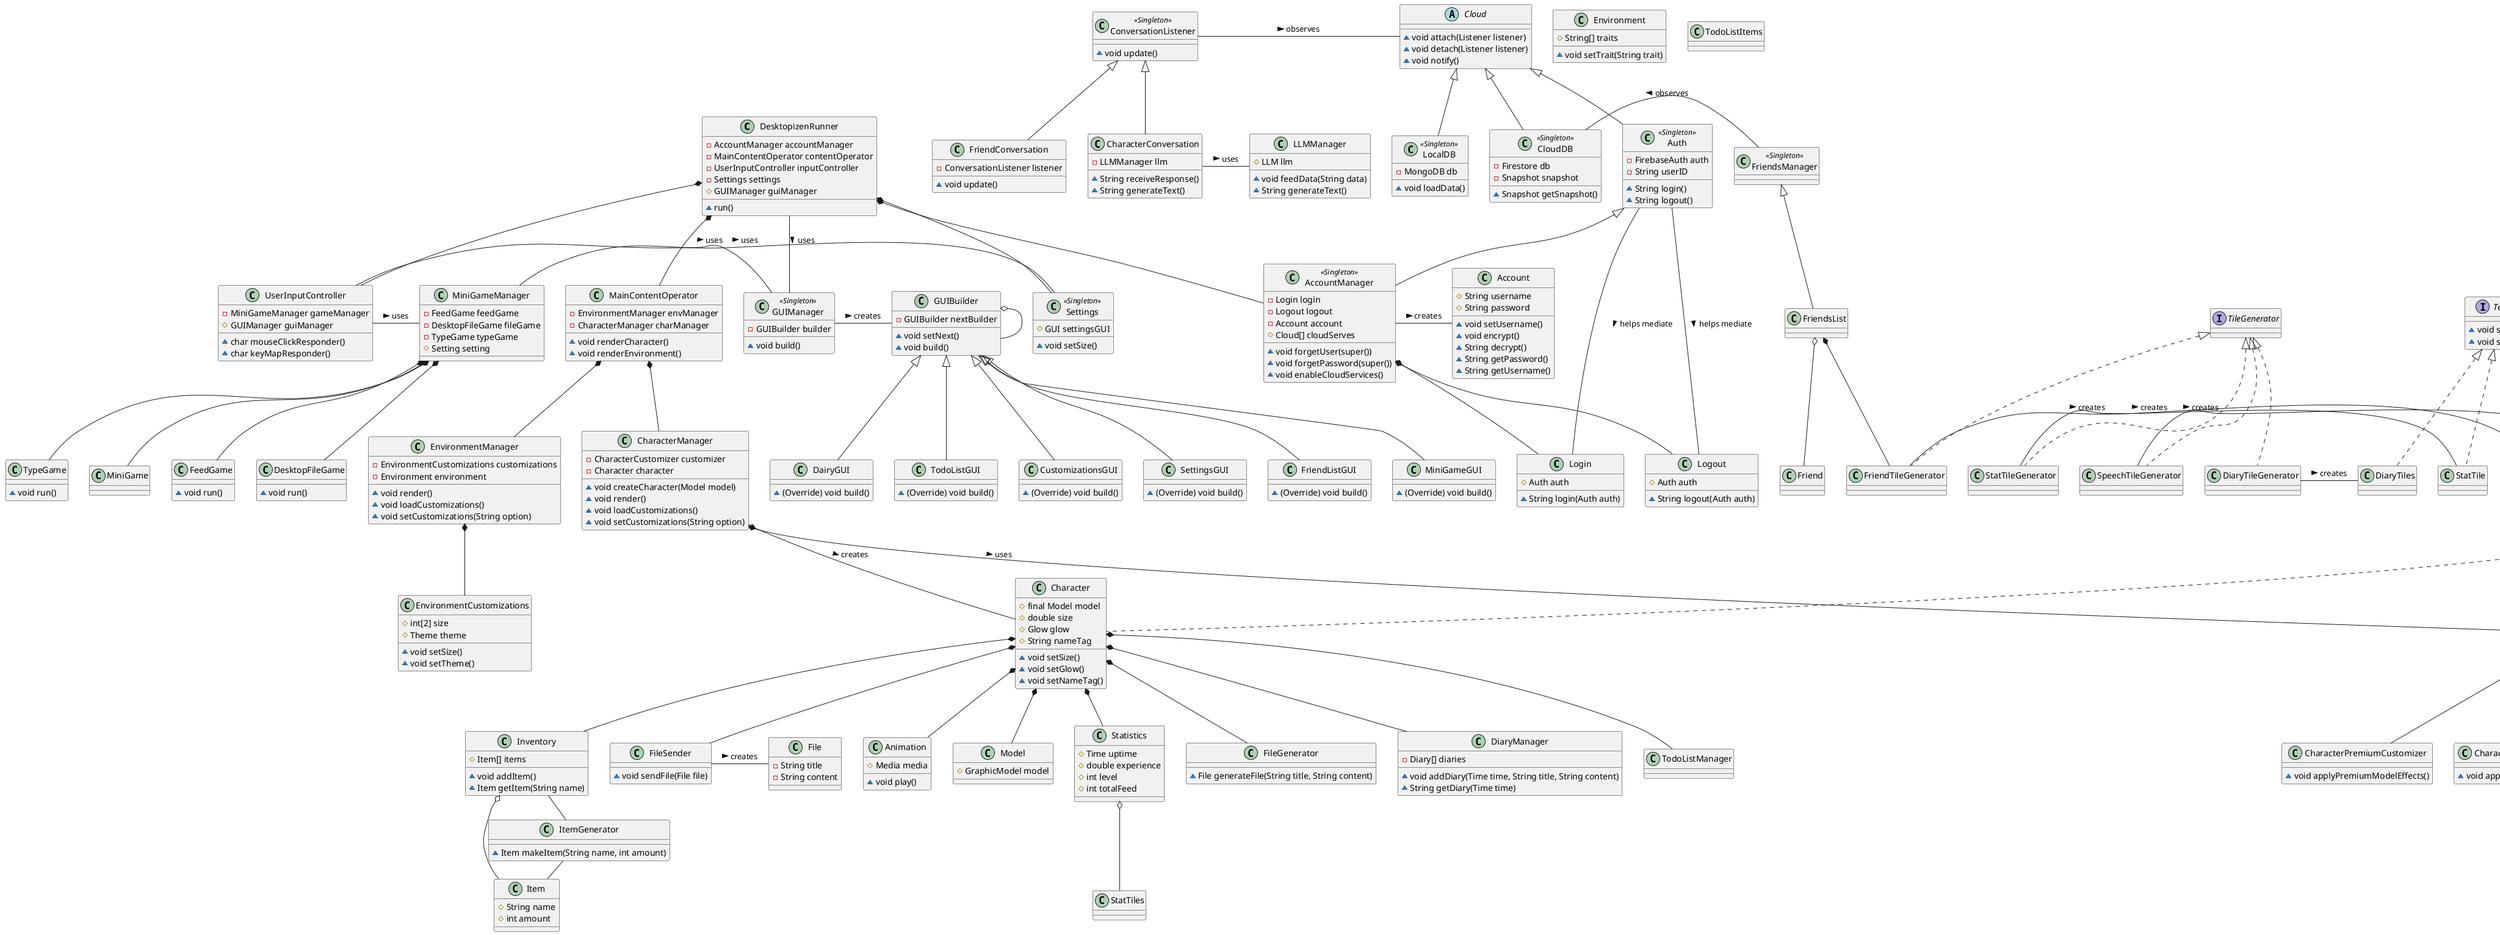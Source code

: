 @startuml

'note static public getters for the settings page so all guis and shitters can get the settings'

'Master class list'

class DesktopizenRunner{
    -AccountManager accountManager
    -MainContentOperator contentOperator
    -UserInputController inputController
    -Settings settings
    #GUIManager guiManager
    ~run()
}

class AccountManager <<Singleton>> extends Auth{
    -Login login
    -Logout logout
    -Account account
    #Cloud[] cloudServes
    ~void forgetUser(super())
    ~void forgetPassword(super())
    ~void enableCloudServices()
}

class Account{
    #String username
    #String password
    ~void setUsername()
    ~void encrypt()
    ~String decrypt()
    ~String getPassword()
    ~String getUsername()
}

class Login{
    #Auth auth
    ~String login(Auth auth)
}

class Logout{
    #Auth auth
    ~String logout(Auth auth)
}

class UserInputController{
    -MiniGameManager gameManager
    #GUIManager guiManager
    ~char mouseClickResponder()
    ~char keyMapResponder()
}

class MainContentOperator{
    -EnvironmentManager envManager
    -CharacterManager charManager
    ~void renderCharacter()
    ~void renderEnvironment()
}

class EnvironmentManager{
    -EnvironmentCustomizations customizations
    -Environment environment
    ~void render()
    ~void loadCustomizations()
    ~void setCustomizations(String option)
}

class Environment{
    #String[] traits
    ~void setTrait(String trait)
}

class CharacterManager{
    -CharacterCustomizer customizer
    -Character character
    ~void createCharacter(Model model)
    ~void render()
    ~void loadCustomizations()
    ~void setCustomizations(String option)
}

class CharacterInterface{
    ~void setSize()
    ~void setModel()
    ~void setGlow()
    ~void setNameTag()
}

class Character implements CharacterInterface{
    #final Model model
    #double size
    #Glow glow
    #String nameTag
    ~void setSize()
    ~void setGlow()
    ~void setNameTag()
}

class CharacterCustomizer implements CharacterInterface{
    ~void changeSize()
    ~void changeGlow()
    ~void changeNameTag()
}

class CharacterPremiumCustomizer extends CharacterCustomizer{
    ~void applyPremiumModelEffects()
}

class CharacterMultiplayerCustomizer extends CharacterCustomizer{
    ~void applyMultiplayerGlowEffects()
}

class CharacterAdvancedCustomizer extends CharacterCustomizer{
    ~void applyAdvancedNameTagEffects()
}

class CharacterAdditionalSizes extends CharacterCustomizer{
    ~void applyAdditionalSizes()
}

class Animation{
    #Media media
    ~void play()
}

class Model{
    #GraphicModel model
}

class EnvironmentCustomizations{
    #int[2] size
    #Theme theme
    ~void setSize()
    ~void setTheme()
}

class Settings <<Singleton>>{
    #GUI settingsGUI
    ~void setSize()

}

class Statistics{
    #Time uptime
    #double experience
    #int level
    #int totalFeed
}

class Inventory{
    #Item[] items
    ~void addItem()
    ~Item getItem(String name)
}

class Item{
    #String name
    #int amount
}

class ItemGenerator{
    ~Item makeItem(String name, int amount)
}

class LLMManager{
    #LLM llm
    ~void feedData(String data)
    ~String generateText()
}

class ConversationListener <<Singleton>>{
    ~void update()
}

class CharacterConversation{
    -LLMManager llm
    ~String receiveResponse()
    ~String generateText()
}

class FriendConversation{
    -ConversationListener listener
    ~void update()
}

class GUIManager <<Singleton>>{
    -GUIBuilder builder
    ~void build()
}

class GUIBuilder{
    -GUIBuilder nextBuilder
    ~void setNext()
    ~void build()
}

class DairyGUI extends GUIBuilder{
    ~(Override) void build()
}

class TodoListGUI extends GUIBuilder{
    ~(Override) void build()
}

class CustomizationsGUI extends GUIBuilder{
    ~(Override) void build()
}

class SettingsGUI extends GUIBuilder{
    ~(Override) void build()
}

class FriendListGUI extends GUIBuilder{
    ~(Override) void build()
}

class MiniGameGUI extends GUIBuilder{
    ~(Override) void build()
}

class MiniGameManager{
    -FeedGame feedGame
    -DesktopFileGame fileGame
    -TypeGame typeGame
    #Setting setting
}

class FeedGame{
    ~void run()
}

class DesktopFileGame{
    ~void run()
}

class TypeGame{
    ~void run()
}

class FileGenerator{
    ~File generateFile(String title, String content)
}

class FileSender{
    ~void sendFile(File file)
}

class File{
    -String title
    -String content
}

class DiaryManager{
    -Diary[] diaries
    ~void addDiary(Time time, String title, String content)
    ~String getDiary(Time time)
}

interface TextTiles{
    ~void setStyle()
    ~void setText()
}

class DiaryTiles implements TextTiles{}
class StatTile implements TextTiles{}
class FriendTile implements TextTiles{}
class SpeechTile implements TextTiles{}
interface TileGenerator{}
class DiaryTileGenerator implements TileGenerator{}
class StatTileGenerator implements TileGenerator{}
class FriendTileGenerator implements TileGenerator{}
class SpeechTileGenerator implements TileGenerator{}

class TodoListItems{}
class TodoListManager{}

class FriendsManager <<Singleton>>{}
class FriendsList{}
class Friend{}

abstract class Cloud{
    ~void attach(Listener listener)
    ~void detach(Listener listener)
    ~void notify()
}

class CloudDB <<Singleton>>{
    -Firestore db
    -Snapshot snapshot
    ~Snapshot getSnapshot()
}

class LocalDB <<Singleton>>{
    -MongoDB db
    ~void loadData()
}

class Auth <<Singleton>>{
    -FirebaseAuth auth
    -String userID
    ~String login()
    ~String logout()
}

'Class relationships'
' ok - Auth mediates for Login and Logout'
' ok - GUIManager, GUIBuilder, and all other GUI factories make up chain of command'
' ok - clouddb and conversationmanager observer'
' ok - character flyweight'
' - text tiles - factory method'
' - clouddb and localdb momento'
' ok - character decorator'

DesktopizenRunner *-- AccountManager
DesktopizenRunner *-- MainContentOperator
DesktopizenRunner *-- UserInputController
DesktopizenRunner *-- Settings
DesktopizenRunner - GUIManager : uses >

UserInputController - GUIManager : uses >
UserInputController - MiniGameManager : uses >

MiniGameManager - Settings : uses >
MiniGameManager *-- MiniGame
MiniGameManager *-- FeedGame
MiniGameManager *-- DesktopFileGame
MiniGameManager *-- TypeGame

GUIManager - GUIBuilder : creates >
GUIBuilder o-- GUIBuilder

DiaryTileGenerator - DiaryTiles : creates >
StatTileGenerator - StatTile : creates >
FriendTileGenerator - FriendTile : creates >
SpeechTileGenerator - SpeechTile : creates >

Cloud <|-- CloudDB
Cloud <|-- LocalDB
Cloud <|-- Auth

ConversationListener - Cloud : observes >
ConversationListener <|-- FriendConversation
ConversationListener <|-- CharacterConversation
CharacterConversation - LLMManager : uses >

FriendsManager - CloudDB : observes >
FriendsManager <|-- FriendsList
FriendsList *-- FriendTileGenerator
FriendsList o-- Friend

Auth - Login : helps mediate >
Auth - Logout : helps mediate >

AccountManager - Account : creates >

AccountManager *-- Login
AccountManager *-- Logout

MainContentOperator *-- EnvironmentManager
MainContentOperator *-- CharacterManager
EnvironmentManager *-- EnvironmentCustomizations
CharacterManager *--CharacterCustomizer : uses >
CharacterManager o-- Character : creates >
Character *-- Animation
Character *-- Model
Character *-- FileGenerator
Character *-- FileSender
Character *-- TodoListManager
Character *-- DiaryManager
Character *-- Inventory
Character *-- Statistics

Statistics o-- StatTiles
Inventory o-- Item
Inventory - ItemGenerator : uses >
FileSender - File : creates >
ItemGenerator - Item : creates >

@enduml